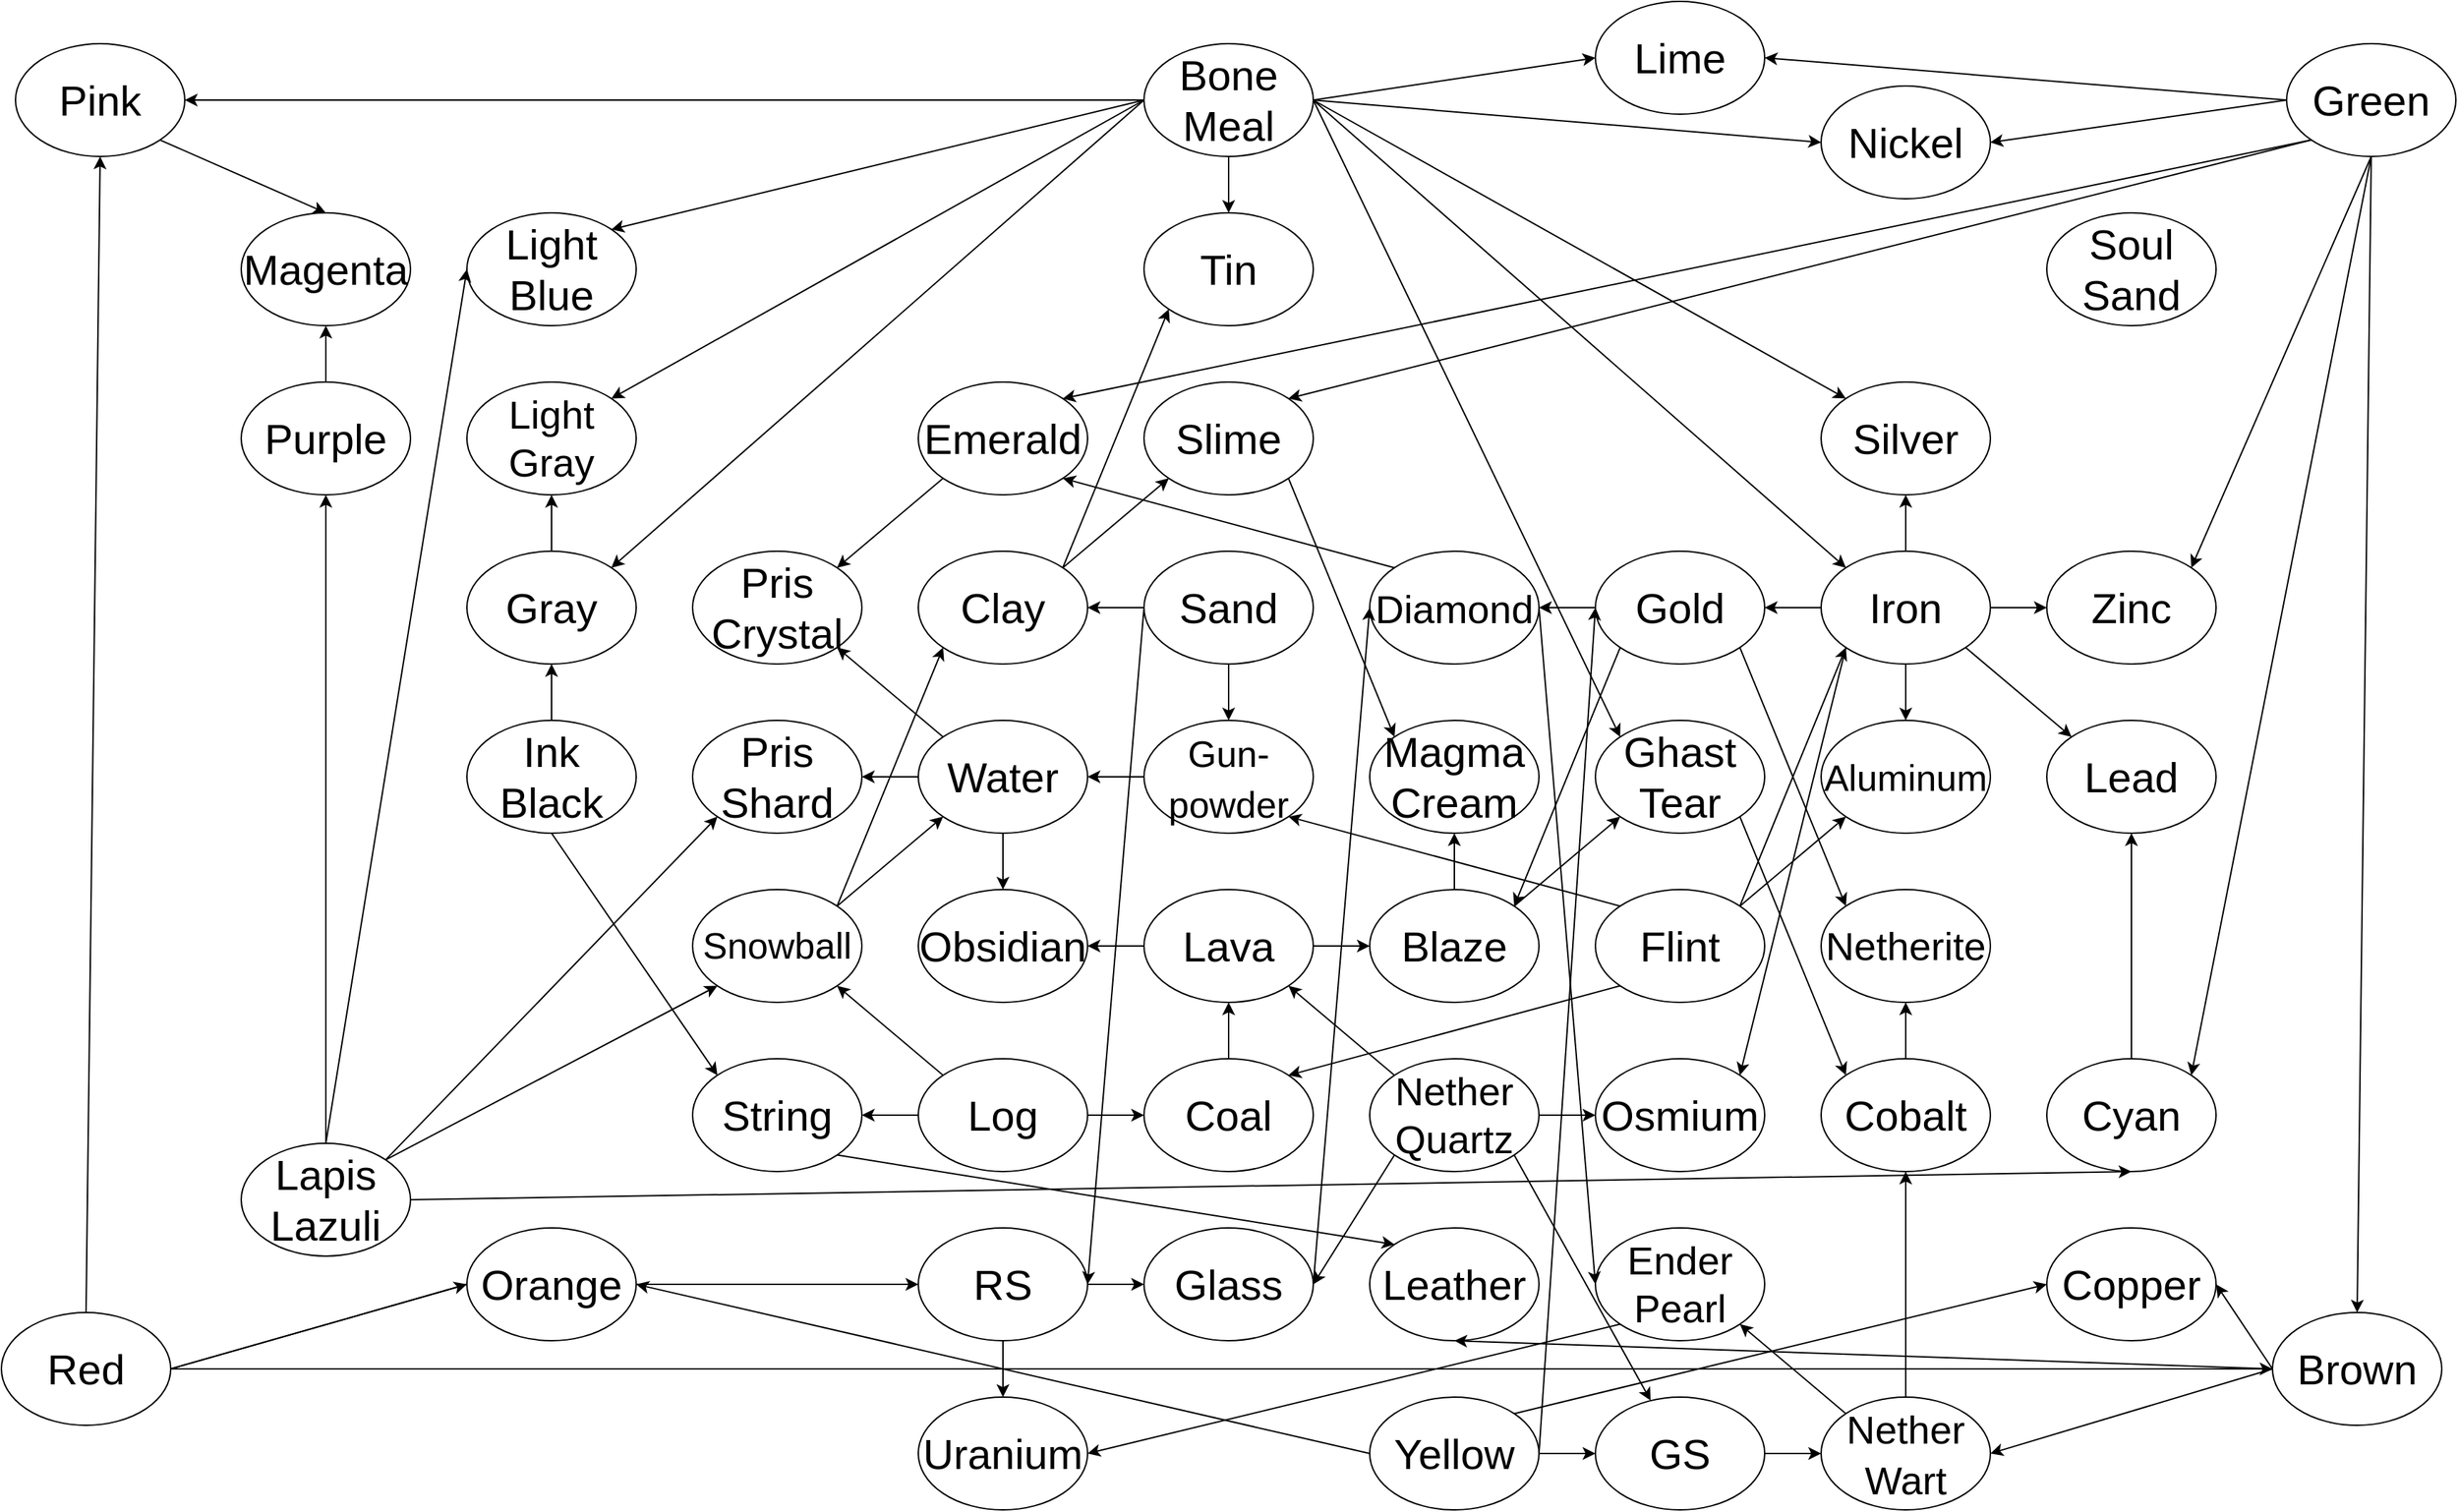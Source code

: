 <mxfile version="20.6.0" type="github">
  <diagram name="Page-1" id="42789a77-a242-8287-6e28-9cd8cfd52e62">
    <mxGraphModel dx="2088" dy="273" grid="1" gridSize="10" guides="1" tooltips="1" connect="1" arrows="1" fold="1" page="1" pageScale="1" pageWidth="1100" pageHeight="850" background="none" math="0" shadow="0">
      <root>
        <mxCell id="0" />
        <mxCell id="1" parent="0" />
        <mxCell id="JhaDRq90PcPKgXlPRV-Z-3" value="Ink Black" style="ellipse;whiteSpace=wrap;html=1;fontSize=30;" vertex="1" parent="1">
          <mxGeometry x="400" y="1440" width="120" height="80" as="geometry" />
        </mxCell>
        <mxCell id="JhaDRq90PcPKgXlPRV-Z-10" value="Flint" style="ellipse;whiteSpace=wrap;html=1;fontSize=30;" vertex="1" parent="1">
          <mxGeometry x="1200" y="1560" width="120" height="80" as="geometry" />
        </mxCell>
        <mxCell id="JhaDRq90PcPKgXlPRV-Z-13" value="String" style="ellipse;whiteSpace=wrap;html=1;fontSize=30;" vertex="1" parent="1">
          <mxGeometry x="560" y="1680" width="120" height="80" as="geometry" />
        </mxCell>
        <mxCell id="JhaDRq90PcPKgXlPRV-Z-17" value="" style="endArrow=classic;html=1;rounded=0;fontSize=30;exitX=0.5;exitY=1;exitDx=0;exitDy=0;entryX=0;entryY=0;entryDx=0;entryDy=0;" edge="1" parent="1" source="JhaDRq90PcPKgXlPRV-Z-3" target="JhaDRq90PcPKgXlPRV-Z-13">
          <mxGeometry width="50" height="50" relative="1" as="geometry">
            <mxPoint x="810" y="100" as="sourcePoint" />
            <mxPoint x="860" y="50" as="targetPoint" />
          </mxGeometry>
        </mxCell>
        <mxCell id="JhaDRq90PcPKgXlPRV-Z-30" value="" style="endArrow=classic;html=1;rounded=0;fontSize=30;exitX=1;exitY=0.5;exitDx=0;exitDy=0;entryX=0;entryY=0;entryDx=0;entryDy=0;" edge="1" parent="1" source="JhaDRq90PcPKgXlPRV-Z-72" target="JhaDRq90PcPKgXlPRV-Z-112">
          <mxGeometry width="50" height="50" relative="1" as="geometry">
            <mxPoint x="500" y="100" as="sourcePoint" />
            <mxPoint x="817.574" y="-28.284" as="targetPoint" />
          </mxGeometry>
        </mxCell>
        <mxCell id="JhaDRq90PcPKgXlPRV-Z-31" value="" style="endArrow=classic;html=1;rounded=0;fontSize=30;exitX=1;exitY=0;exitDx=0;exitDy=0;entryX=0;entryY=1;entryDx=0;entryDy=0;" edge="1" parent="1" source="JhaDRq90PcPKgXlPRV-Z-10" target="JhaDRq90PcPKgXlPRV-Z-112">
          <mxGeometry width="50" height="50" relative="1" as="geometry">
            <mxPoint x="500" y="620" as="sourcePoint" />
            <mxPoint x="902.426" y="491.716" as="targetPoint" />
          </mxGeometry>
        </mxCell>
        <mxCell id="JhaDRq90PcPKgXlPRV-Z-32" value="Lead" style="ellipse;whiteSpace=wrap;html=1;fontSize=30;" vertex="1" parent="1">
          <mxGeometry x="1520" y="1440" width="120" height="80" as="geometry" />
        </mxCell>
        <mxCell id="JhaDRq90PcPKgXlPRV-Z-33" value="" style="endArrow=classic;html=1;rounded=0;fontSize=30;exitX=0.5;exitY=0;exitDx=0;exitDy=0;entryX=0.5;entryY=1;entryDx=0;entryDy=0;" edge="1" parent="1" source="JhaDRq90PcPKgXlPRV-Z-81" target="JhaDRq90PcPKgXlPRV-Z-32">
          <mxGeometry width="50" height="50" relative="1" as="geometry">
            <mxPoint x="500" y="620" as="sourcePoint" />
            <mxPoint x="1218" y="1567" as="targetPoint" />
          </mxGeometry>
        </mxCell>
        <mxCell id="JhaDRq90PcPKgXlPRV-Z-34" value="" style="endArrow=classic;html=1;rounded=0;fontSize=30;entryX=0;entryY=0;entryDx=0;entryDy=0;exitX=1;exitY=1;exitDx=0;exitDy=0;" edge="1" parent="1" source="JhaDRq90PcPKgXlPRV-Z-112" target="JhaDRq90PcPKgXlPRV-Z-32">
          <mxGeometry width="50" height="50" relative="1" as="geometry">
            <mxPoint x="860" y="560" as="sourcePoint" />
            <mxPoint x="550" y="570" as="targetPoint" />
          </mxGeometry>
        </mxCell>
        <mxCell id="JhaDRq90PcPKgXlPRV-Z-67" value="Zinc" style="ellipse;whiteSpace=wrap;html=1;fontSize=30;" vertex="1" parent="1">
          <mxGeometry x="1520" y="1320" width="120" height="80" as="geometry" />
        </mxCell>
        <mxCell id="JhaDRq90PcPKgXlPRV-Z-68" value="" style="endArrow=classic;html=1;rounded=0;fontSize=28;exitX=0.5;exitY=1;exitDx=0;exitDy=0;entryX=1;entryY=0;entryDx=0;entryDy=0;" edge="1" parent="1" source="JhaDRq90PcPKgXlPRV-Z-79" target="JhaDRq90PcPKgXlPRV-Z-67">
          <mxGeometry width="50" height="50" relative="1" as="geometry">
            <mxPoint x="580" y="60" as="sourcePoint" />
            <mxPoint x="630" y="10" as="targetPoint" />
          </mxGeometry>
        </mxCell>
        <mxCell id="JhaDRq90PcPKgXlPRV-Z-72" value="Bone Meal" style="ellipse;whiteSpace=wrap;html=1;fontSize=30;" vertex="1" parent="1">
          <mxGeometry x="880" y="960" width="120" height="80" as="geometry" />
        </mxCell>
        <mxCell id="JhaDRq90PcPKgXlPRV-Z-73" value="Light Blue" style="ellipse;whiteSpace=wrap;html=1;fontSize=30;" vertex="1" parent="1">
          <mxGeometry x="400" y="1080" width="120" height="80" as="geometry" />
        </mxCell>
        <mxCell id="JhaDRq90PcPKgXlPRV-Z-74" value="Lapis Lazuli" style="ellipse;whiteSpace=wrap;html=1;fontSize=30;" vertex="1" parent="1">
          <mxGeometry x="240" y="1740" width="120" height="80" as="geometry" />
        </mxCell>
        <mxCell id="JhaDRq90PcPKgXlPRV-Z-75" value="" style="endArrow=classic;html=1;rounded=0;fontSize=28;entryX=0;entryY=0.5;entryDx=0;entryDy=0;exitX=0.5;exitY=0;exitDx=0;exitDy=0;" edge="1" parent="1" source="JhaDRq90PcPKgXlPRV-Z-74" target="JhaDRq90PcPKgXlPRV-Z-73">
          <mxGeometry width="50" height="50" relative="1" as="geometry">
            <mxPoint x="770" y="920" as="sourcePoint" />
            <mxPoint x="630" y="290" as="targetPoint" />
          </mxGeometry>
        </mxCell>
        <mxCell id="JhaDRq90PcPKgXlPRV-Z-77" value="Lime" style="ellipse;whiteSpace=wrap;html=1;fontSize=30;" vertex="1" parent="1">
          <mxGeometry x="1200" y="930" width="120" height="80" as="geometry" />
        </mxCell>
        <mxCell id="JhaDRq90PcPKgXlPRV-Z-78" value="" style="endArrow=classic;html=1;rounded=0;fontSize=28;exitX=1;exitY=0.5;exitDx=0;exitDy=0;entryX=0;entryY=0.5;entryDx=0;entryDy=0;" edge="1" parent="1" source="JhaDRq90PcPKgXlPRV-Z-72" target="JhaDRq90PcPKgXlPRV-Z-77">
          <mxGeometry width="50" height="50" relative="1" as="geometry">
            <mxPoint x="580" y="510" as="sourcePoint" />
            <mxPoint x="630" y="460" as="targetPoint" />
          </mxGeometry>
        </mxCell>
        <mxCell id="JhaDRq90PcPKgXlPRV-Z-79" value="Green" style="ellipse;whiteSpace=wrap;html=1;fontSize=30;" vertex="1" parent="1">
          <mxGeometry x="1690" y="960" width="120" height="80" as="geometry" />
        </mxCell>
        <mxCell id="JhaDRq90PcPKgXlPRV-Z-80" value="" style="endArrow=classic;html=1;rounded=0;fontSize=28;exitX=0;exitY=0.5;exitDx=0;exitDy=0;entryX=1;entryY=0.5;entryDx=0;entryDy=0;" edge="1" parent="1" source="JhaDRq90PcPKgXlPRV-Z-79" target="JhaDRq90PcPKgXlPRV-Z-77">
          <mxGeometry width="50" height="50" relative="1" as="geometry">
            <mxPoint x="580" y="510" as="sourcePoint" />
            <mxPoint x="630" y="460" as="targetPoint" />
          </mxGeometry>
        </mxCell>
        <mxCell id="JhaDRq90PcPKgXlPRV-Z-81" value="Cyan" style="ellipse;whiteSpace=wrap;html=1;fontSize=30;" vertex="1" parent="1">
          <mxGeometry x="1520" y="1680" width="120" height="80" as="geometry" />
        </mxCell>
        <mxCell id="JhaDRq90PcPKgXlPRV-Z-82" value="Brown" style="ellipse;whiteSpace=wrap;html=1;fontSize=30;" vertex="1" parent="1">
          <mxGeometry x="1680" y="1860" width="120" height="80" as="geometry" />
        </mxCell>
        <mxCell id="JhaDRq90PcPKgXlPRV-Z-83" value="Red" style="ellipse;whiteSpace=wrap;html=1;fontSize=30;" vertex="1" parent="1">
          <mxGeometry x="70" y="1860" width="120" height="80" as="geometry" />
        </mxCell>
        <mxCell id="JhaDRq90PcPKgXlPRV-Z-205" style="edgeStyle=orthogonalEdgeStyle;rounded=0;orthogonalLoop=1;jettySize=auto;html=1;entryX=0;entryY=0.5;entryDx=0;entryDy=0;fontSize=30;" edge="1" parent="1" source="JhaDRq90PcPKgXlPRV-Z-84" target="JhaDRq90PcPKgXlPRV-Z-204">
          <mxGeometry relative="1" as="geometry" />
        </mxCell>
        <mxCell id="JhaDRq90PcPKgXlPRV-Z-84" value="Yellow" style="ellipse;whiteSpace=wrap;html=1;fontSize=30;" vertex="1" parent="1">
          <mxGeometry x="1040" y="1920" width="120" height="80" as="geometry" />
        </mxCell>
        <mxCell id="JhaDRq90PcPKgXlPRV-Z-86" value="" style="endArrow=classic;html=1;rounded=0;fontSize=28;exitX=0.5;exitY=1;exitDx=0;exitDy=0;entryX=0.5;entryY=0;entryDx=0;entryDy=0;" edge="1" parent="1" source="JhaDRq90PcPKgXlPRV-Z-79" target="JhaDRq90PcPKgXlPRV-Z-82">
          <mxGeometry width="50" height="50" relative="1" as="geometry">
            <mxPoint x="580" y="350" as="sourcePoint" />
            <mxPoint x="630" y="300" as="targetPoint" />
          </mxGeometry>
        </mxCell>
        <mxCell id="JhaDRq90PcPKgXlPRV-Z-87" value="" style="endArrow=classic;html=1;rounded=0;fontSize=28;exitX=1;exitY=0.5;exitDx=0;exitDy=0;entryX=0;entryY=0.5;entryDx=0;entryDy=0;" edge="1" parent="1" source="JhaDRq90PcPKgXlPRV-Z-83" target="JhaDRq90PcPKgXlPRV-Z-82">
          <mxGeometry width="50" height="50" relative="1" as="geometry">
            <mxPoint x="580" y="350" as="sourcePoint" />
            <mxPoint x="630" y="300" as="targetPoint" />
          </mxGeometry>
        </mxCell>
        <mxCell id="JhaDRq90PcPKgXlPRV-Z-88" value="" style="endArrow=classic;html=1;rounded=0;fontSize=28;exitX=1;exitY=0.5;exitDx=0;exitDy=0;entryX=0;entryY=0.5;entryDx=0;entryDy=0;" edge="1" parent="1" source="JhaDRq90PcPKgXlPRV-Z-83" target="JhaDRq90PcPKgXlPRV-Z-85">
          <mxGeometry width="50" height="50" relative="1" as="geometry">
            <mxPoint x="580" y="350" as="sourcePoint" />
            <mxPoint x="630" y="300" as="targetPoint" />
          </mxGeometry>
        </mxCell>
        <mxCell id="JhaDRq90PcPKgXlPRV-Z-89" value="" style="endArrow=classic;html=1;rounded=0;fontSize=28;exitX=0;exitY=0.5;exitDx=0;exitDy=0;entryX=1;entryY=0.5;entryDx=0;entryDy=0;" edge="1" parent="1" source="JhaDRq90PcPKgXlPRV-Z-84" target="JhaDRq90PcPKgXlPRV-Z-85">
          <mxGeometry width="50" height="50" relative="1" as="geometry">
            <mxPoint x="580" y="350" as="sourcePoint" />
            <mxPoint x="550" y="1940" as="targetPoint" />
          </mxGeometry>
        </mxCell>
        <mxCell id="JhaDRq90PcPKgXlPRV-Z-93" value="" style="endArrow=classic;html=1;rounded=0;fontSize=28;exitX=0;exitY=0.5;exitDx=0;exitDy=0;entryX=1;entryY=0;entryDx=0;entryDy=0;" edge="1" parent="1" source="JhaDRq90PcPKgXlPRV-Z-72" target="JhaDRq90PcPKgXlPRV-Z-73">
          <mxGeometry width="50" height="50" relative="1" as="geometry">
            <mxPoint x="580" y="860" as="sourcePoint" />
            <mxPoint x="902.426" y="811.716" as="targetPoint" />
          </mxGeometry>
        </mxCell>
        <mxCell id="JhaDRq90PcPKgXlPRV-Z-94" value="" style="endArrow=classic;html=1;rounded=0;fontSize=28;exitX=0.5;exitY=1;exitDx=0;exitDy=0;entryX=1;entryY=0;entryDx=0;entryDy=0;" edge="1" parent="1" source="JhaDRq90PcPKgXlPRV-Z-79" target="JhaDRq90PcPKgXlPRV-Z-81">
          <mxGeometry width="50" height="50" relative="1" as="geometry">
            <mxPoint x="580" y="730" as="sourcePoint" />
            <mxPoint x="630" y="680" as="targetPoint" />
          </mxGeometry>
        </mxCell>
        <mxCell id="JhaDRq90PcPKgXlPRV-Z-95" value="" style="endArrow=classic;html=1;rounded=0;fontSize=28;exitX=1;exitY=0.5;exitDx=0;exitDy=0;entryX=0.5;entryY=1;entryDx=0;entryDy=0;" edge="1" parent="1" source="JhaDRq90PcPKgXlPRV-Z-74" target="JhaDRq90PcPKgXlPRV-Z-81">
          <mxGeometry width="50" height="50" relative="1" as="geometry">
            <mxPoint x="580" y="1380" as="sourcePoint" />
            <mxPoint x="630" y="1330" as="targetPoint" />
          </mxGeometry>
        </mxCell>
        <mxCell id="JhaDRq90PcPKgXlPRV-Z-96" value="Pink" style="ellipse;whiteSpace=wrap;html=1;fontSize=30;" vertex="1" parent="1">
          <mxGeometry x="80" y="960" width="120" height="80" as="geometry" />
        </mxCell>
        <mxCell id="JhaDRq90PcPKgXlPRV-Z-97" value="" style="endArrow=classic;html=1;rounded=0;fontSize=28;entryX=1;entryY=0.5;entryDx=0;entryDy=0;entryPerimeter=0;exitX=0;exitY=0.5;exitDx=0;exitDy=0;" edge="1" parent="1" source="JhaDRq90PcPKgXlPRV-Z-72" target="JhaDRq90PcPKgXlPRV-Z-96">
          <mxGeometry width="50" height="50" relative="1" as="geometry">
            <mxPoint x="880" y="650" as="sourcePoint" />
            <mxPoint x="630" y="850" as="targetPoint" />
          </mxGeometry>
        </mxCell>
        <mxCell id="JhaDRq90PcPKgXlPRV-Z-98" value="" style="endArrow=classic;html=1;rounded=0;fontSize=28;entryX=0.5;entryY=1;entryDx=0;entryDy=0;exitX=0.5;exitY=0;exitDx=0;exitDy=0;" edge="1" parent="1" source="JhaDRq90PcPKgXlPRV-Z-83" target="JhaDRq90PcPKgXlPRV-Z-96">
          <mxGeometry width="50" height="50" relative="1" as="geometry">
            <mxPoint x="210" y="1850" as="sourcePoint" />
            <mxPoint x="140" y="1050" as="targetPoint" />
          </mxGeometry>
        </mxCell>
        <mxCell id="JhaDRq90PcPKgXlPRV-Z-102" value="Light Gray" style="ellipse;whiteSpace=wrap;html=1;fontSize=28;" vertex="1" parent="1">
          <mxGeometry x="400" y="1200" width="120" height="80" as="geometry" />
        </mxCell>
        <mxCell id="JhaDRq90PcPKgXlPRV-Z-103" value="Gray" style="ellipse;whiteSpace=wrap;html=1;fontSize=30;" vertex="1" parent="1">
          <mxGeometry x="400" y="1320" width="120" height="80" as="geometry" />
        </mxCell>
        <mxCell id="JhaDRq90PcPKgXlPRV-Z-104" value="" style="endArrow=classic;html=1;rounded=0;fontSize=28;exitX=0.5;exitY=0;exitDx=0;exitDy=0;entryX=0.5;entryY=1;entryDx=0;entryDy=0;" edge="1" parent="1" source="JhaDRq90PcPKgXlPRV-Z-103" target="JhaDRq90PcPKgXlPRV-Z-102">
          <mxGeometry width="50" height="50" relative="1" as="geometry">
            <mxPoint x="-290" y="660" as="sourcePoint" />
            <mxPoint x="-240" y="610" as="targetPoint" />
          </mxGeometry>
        </mxCell>
        <mxCell id="JhaDRq90PcPKgXlPRV-Z-106" value="" style="endArrow=classic;html=1;rounded=0;fontSize=28;exitX=0;exitY=0.5;exitDx=0;exitDy=0;entryX=1;entryY=0;entryDx=0;entryDy=0;" edge="1" parent="1" source="JhaDRq90PcPKgXlPRV-Z-72" target="JhaDRq90PcPKgXlPRV-Z-103">
          <mxGeometry width="50" height="50" relative="1" as="geometry">
            <mxPoint x="300" y="600" as="sourcePoint" />
            <mxPoint x="-240" y="610" as="targetPoint" />
          </mxGeometry>
        </mxCell>
        <mxCell id="JhaDRq90PcPKgXlPRV-Z-107" value="Magenta" style="ellipse;whiteSpace=wrap;html=1;fontSize=30;" vertex="1" parent="1">
          <mxGeometry x="240" y="1080" width="120" height="80" as="geometry" />
        </mxCell>
        <mxCell id="JhaDRq90PcPKgXlPRV-Z-108" value="Purple" style="ellipse;whiteSpace=wrap;html=1;fontSize=30;" vertex="1" parent="1">
          <mxGeometry x="240" y="1200" width="120" height="80" as="geometry" />
        </mxCell>
        <mxCell id="JhaDRq90PcPKgXlPRV-Z-110" value="" style="endArrow=classic;html=1;rounded=0;fontSize=28;exitX=0.5;exitY=0;exitDx=0;exitDy=0;entryX=0.5;entryY=1;entryDx=0;entryDy=0;" edge="1" parent="1" source="JhaDRq90PcPKgXlPRV-Z-108" target="JhaDRq90PcPKgXlPRV-Z-107">
          <mxGeometry width="50" height="50" relative="1" as="geometry">
            <mxPoint x="580" y="640" as="sourcePoint" />
            <mxPoint x="630" y="590" as="targetPoint" />
          </mxGeometry>
        </mxCell>
        <mxCell id="JhaDRq90PcPKgXlPRV-Z-111" value="" style="endArrow=classic;html=1;rounded=0;fontSize=28;exitX=1;exitY=1;exitDx=0;exitDy=0;entryX=0.5;entryY=0;entryDx=0;entryDy=0;" edge="1" parent="1" source="JhaDRq90PcPKgXlPRV-Z-96" target="JhaDRq90PcPKgXlPRV-Z-107">
          <mxGeometry width="50" height="50" relative="1" as="geometry">
            <mxPoint x="580" y="640" as="sourcePoint" />
            <mxPoint x="630" y="590" as="targetPoint" />
          </mxGeometry>
        </mxCell>
        <mxCell id="JhaDRq90PcPKgXlPRV-Z-186" value="" style="edgeStyle=orthogonalEdgeStyle;rounded=0;orthogonalLoop=1;jettySize=auto;html=1;fontSize=30;" edge="1" parent="1" source="JhaDRq90PcPKgXlPRV-Z-112" target="JhaDRq90PcPKgXlPRV-Z-174">
          <mxGeometry relative="1" as="geometry" />
        </mxCell>
        <mxCell id="JhaDRq90PcPKgXlPRV-Z-189" style="edgeStyle=orthogonalEdgeStyle;rounded=0;orthogonalLoop=1;jettySize=auto;html=1;entryX=0.5;entryY=0;entryDx=0;entryDy=0;fontSize=28;" edge="1" parent="1" source="JhaDRq90PcPKgXlPRV-Z-112" target="JhaDRq90PcPKgXlPRV-Z-116">
          <mxGeometry relative="1" as="geometry" />
        </mxCell>
        <mxCell id="JhaDRq90PcPKgXlPRV-Z-220" value="" style="edgeStyle=orthogonalEdgeStyle;rounded=0;orthogonalLoop=1;jettySize=auto;html=1;fontSize=28;" edge="1" parent="1" source="JhaDRq90PcPKgXlPRV-Z-112" target="JhaDRq90PcPKgXlPRV-Z-67">
          <mxGeometry relative="1" as="geometry" />
        </mxCell>
        <mxCell id="JhaDRq90PcPKgXlPRV-Z-221" value="" style="edgeStyle=orthogonalEdgeStyle;rounded=0;orthogonalLoop=1;jettySize=auto;html=1;fontSize=28;" edge="1" parent="1" source="JhaDRq90PcPKgXlPRV-Z-112" target="JhaDRq90PcPKgXlPRV-Z-113">
          <mxGeometry relative="1" as="geometry" />
        </mxCell>
        <mxCell id="JhaDRq90PcPKgXlPRV-Z-112" value="Iron" style="ellipse;whiteSpace=wrap;html=1;fontSize=30;" vertex="1" parent="1">
          <mxGeometry x="1360" y="1320" width="120" height="80" as="geometry" />
        </mxCell>
        <mxCell id="JhaDRq90PcPKgXlPRV-Z-113" value="Silver" style="ellipse;whiteSpace=wrap;html=1;fontSize=30;" vertex="1" parent="1">
          <mxGeometry x="1360" y="1200" width="120" height="80" as="geometry" />
        </mxCell>
        <mxCell id="JhaDRq90PcPKgXlPRV-Z-114" value="" style="endArrow=classic;html=1;rounded=0;fontSize=28;exitX=1;exitY=0.5;exitDx=0;exitDy=0;entryX=0;entryY=0;entryDx=0;entryDy=0;" edge="1" parent="1" source="JhaDRq90PcPKgXlPRV-Z-72" target="JhaDRq90PcPKgXlPRV-Z-113">
          <mxGeometry width="50" height="50" relative="1" as="geometry">
            <mxPoint x="1120" y="870" as="sourcePoint" />
            <mxPoint x="1170" y="820" as="targetPoint" />
          </mxGeometry>
        </mxCell>
        <mxCell id="JhaDRq90PcPKgXlPRV-Z-116" value="&lt;font style=&quot;font-size: 26px;&quot;&gt;Aluminum&lt;/font&gt;" style="ellipse;whiteSpace=wrap;html=1;fontSize=28;" vertex="1" parent="1">
          <mxGeometry x="1360" y="1440" width="120" height="80" as="geometry" />
        </mxCell>
        <mxCell id="JhaDRq90PcPKgXlPRV-Z-119" value="Nickel" style="ellipse;whiteSpace=wrap;html=1;fontSize=30;" vertex="1" parent="1">
          <mxGeometry x="1360" y="990" width="120" height="80" as="geometry" />
        </mxCell>
        <mxCell id="JhaDRq90PcPKgXlPRV-Z-121" value="" style="endArrow=classic;html=1;rounded=0;fontSize=30;exitX=1;exitY=0.5;exitDx=0;exitDy=0;entryX=0;entryY=0.5;entryDx=0;entryDy=0;" edge="1" parent="1" source="JhaDRq90PcPKgXlPRV-Z-72" target="JhaDRq90PcPKgXlPRV-Z-119">
          <mxGeometry width="50" height="50" relative="1" as="geometry">
            <mxPoint x="760" y="970" as="sourcePoint" />
            <mxPoint x="810" y="920" as="targetPoint" />
          </mxGeometry>
        </mxCell>
        <mxCell id="JhaDRq90PcPKgXlPRV-Z-122" value="" style="endArrow=classic;html=1;rounded=0;fontSize=30;entryX=1;entryY=0.5;entryDx=0;entryDy=0;exitX=0;exitY=0.5;exitDx=0;exitDy=0;" edge="1" parent="1" source="JhaDRq90PcPKgXlPRV-Z-79" target="JhaDRq90PcPKgXlPRV-Z-119">
          <mxGeometry width="50" height="50" relative="1" as="geometry">
            <mxPoint x="1520" y="880" as="sourcePoint" />
            <mxPoint x="810" y="920" as="targetPoint" />
          </mxGeometry>
        </mxCell>
        <mxCell id="JhaDRq90PcPKgXlPRV-Z-125" value="" style="endArrow=classic;html=1;rounded=0;fontSize=30;exitX=1;exitY=0.5;exitDx=0;exitDy=0;entryX=0;entryY=0;entryDx=0;entryDy=0;" edge="1" parent="1" source="JhaDRq90PcPKgXlPRV-Z-72" target="JhaDRq90PcPKgXlPRV-Z-178">
          <mxGeometry width="50" height="50" relative="1" as="geometry">
            <mxPoint x="760" y="540" as="sourcePoint" />
            <mxPoint x="810" y="490" as="targetPoint" />
          </mxGeometry>
        </mxCell>
        <mxCell id="JhaDRq90PcPKgXlPRV-Z-131" value="Sand" style="ellipse;whiteSpace=wrap;html=1;fontSize=30;" vertex="1" parent="1">
          <mxGeometry x="880" y="1320" width="120" height="80" as="geometry" />
        </mxCell>
        <mxCell id="JhaDRq90PcPKgXlPRV-Z-132" value="&lt;font style=&quot;font-size: 26px;&quot;&gt;Gun-powder&lt;/font&gt;" style="ellipse;whiteSpace=wrap;html=1;fontSize=30;" vertex="1" parent="1">
          <mxGeometry x="880" y="1440" width="120" height="80" as="geometry" />
        </mxCell>
        <mxCell id="JhaDRq90PcPKgXlPRV-Z-133" value="" style="endArrow=classic;html=1;rounded=0;fontSize=26;exitX=0.5;exitY=1;exitDx=0;exitDy=0;entryX=0.5;entryY=0;entryDx=0;entryDy=0;" edge="1" parent="1" source="JhaDRq90PcPKgXlPRV-Z-131" target="JhaDRq90PcPKgXlPRV-Z-132">
          <mxGeometry width="50" height="50" relative="1" as="geometry">
            <mxPoint x="760" y="1310" as="sourcePoint" />
            <mxPoint x="810" y="1260" as="targetPoint" />
          </mxGeometry>
        </mxCell>
        <mxCell id="JhaDRq90PcPKgXlPRV-Z-134" value="" style="endArrow=classic;html=1;rounded=0;fontSize=26;exitX=0;exitY=0;exitDx=0;exitDy=0;entryX=1;entryY=1;entryDx=0;entryDy=0;" edge="1" parent="1" source="JhaDRq90PcPKgXlPRV-Z-10" target="JhaDRq90PcPKgXlPRV-Z-132">
          <mxGeometry width="50" height="50" relative="1" as="geometry">
            <mxPoint x="760" y="1310" as="sourcePoint" />
            <mxPoint x="810" y="1260" as="targetPoint" />
          </mxGeometry>
        </mxCell>
        <mxCell id="JhaDRq90PcPKgXlPRV-Z-135" value="Log" style="ellipse;whiteSpace=wrap;html=1;fontSize=30;" vertex="1" parent="1">
          <mxGeometry x="720" y="1680" width="120" height="80" as="geometry" />
        </mxCell>
        <mxCell id="JhaDRq90PcPKgXlPRV-Z-136" value="Snowball" style="ellipse;whiteSpace=wrap;html=1;fontSize=26;" vertex="1" parent="1">
          <mxGeometry x="560" y="1560" width="120" height="80" as="geometry" />
        </mxCell>
        <mxCell id="JhaDRq90PcPKgXlPRV-Z-137" value="" style="endArrow=classic;html=1;rounded=0;fontSize=26;exitX=0;exitY=0;exitDx=0;exitDy=0;entryX=1;entryY=1;entryDx=0;entryDy=0;" edge="1" parent="1" source="JhaDRq90PcPKgXlPRV-Z-135" target="JhaDRq90PcPKgXlPRV-Z-136">
          <mxGeometry width="50" height="50" relative="1" as="geometry">
            <mxPoint x="760" y="1290" as="sourcePoint" />
            <mxPoint x="810" y="1240" as="targetPoint" />
          </mxGeometry>
        </mxCell>
        <mxCell id="JhaDRq90PcPKgXlPRV-Z-138" value="" style="endArrow=classic;html=1;rounded=0;fontSize=26;exitX=1;exitY=0;exitDx=0;exitDy=0;entryX=0;entryY=1;entryDx=0;entryDy=0;" edge="1" parent="1" source="JhaDRq90PcPKgXlPRV-Z-74" target="JhaDRq90PcPKgXlPRV-Z-136">
          <mxGeometry width="50" height="50" relative="1" as="geometry">
            <mxPoint x="760" y="1290" as="sourcePoint" />
            <mxPoint x="810" y="1240" as="targetPoint" />
          </mxGeometry>
        </mxCell>
        <mxCell id="JhaDRq90PcPKgXlPRV-Z-139" value="Coal" style="ellipse;whiteSpace=wrap;html=1;fontSize=30;" vertex="1" parent="1">
          <mxGeometry x="880" y="1680" width="120" height="80" as="geometry" />
        </mxCell>
        <mxCell id="JhaDRq90PcPKgXlPRV-Z-140" value="" style="endArrow=classic;html=1;rounded=0;fontSize=26;exitX=1;exitY=0.5;exitDx=0;exitDy=0;entryX=0;entryY=0.5;entryDx=0;entryDy=0;" edge="1" parent="1" source="JhaDRq90PcPKgXlPRV-Z-135" target="JhaDRq90PcPKgXlPRV-Z-139">
          <mxGeometry width="50" height="50" relative="1" as="geometry">
            <mxPoint x="760" y="1290" as="sourcePoint" />
            <mxPoint x="810" y="1240" as="targetPoint" />
          </mxGeometry>
        </mxCell>
        <mxCell id="JhaDRq90PcPKgXlPRV-Z-141" value="" style="endArrow=classic;html=1;rounded=0;fontSize=26;exitX=0;exitY=1;exitDx=0;exitDy=0;entryX=1;entryY=0;entryDx=0;entryDy=0;" edge="1" parent="1" source="JhaDRq90PcPKgXlPRV-Z-10" target="JhaDRq90PcPKgXlPRV-Z-139">
          <mxGeometry width="50" height="50" relative="1" as="geometry">
            <mxPoint x="760" y="1290" as="sourcePoint" />
            <mxPoint x="810" y="1240" as="targetPoint" />
          </mxGeometry>
        </mxCell>
        <mxCell id="JhaDRq90PcPKgXlPRV-Z-142" value="Clay" style="ellipse;whiteSpace=wrap;html=1;fontSize=30;" vertex="1" parent="1">
          <mxGeometry x="720" y="1320" width="120" height="80" as="geometry" />
        </mxCell>
        <mxCell id="JhaDRq90PcPKgXlPRV-Z-143" value="" style="endArrow=classic;html=1;rounded=0;fontSize=26;exitX=1;exitY=0;exitDx=0;exitDy=0;entryX=0;entryY=1;entryDx=0;entryDy=0;" edge="1" parent="1" source="JhaDRq90PcPKgXlPRV-Z-136" target="JhaDRq90PcPKgXlPRV-Z-142">
          <mxGeometry width="50" height="50" relative="1" as="geometry">
            <mxPoint x="760" y="1290" as="sourcePoint" />
            <mxPoint x="810" y="1240" as="targetPoint" />
          </mxGeometry>
        </mxCell>
        <mxCell id="JhaDRq90PcPKgXlPRV-Z-144" value="" style="endArrow=classic;html=1;rounded=0;fontSize=26;exitX=0;exitY=0.5;exitDx=0;exitDy=0;entryX=1;entryY=0.5;entryDx=0;entryDy=0;" edge="1" parent="1" source="JhaDRq90PcPKgXlPRV-Z-131" target="JhaDRq90PcPKgXlPRV-Z-142">
          <mxGeometry width="50" height="50" relative="1" as="geometry">
            <mxPoint x="760" y="1290" as="sourcePoint" />
            <mxPoint x="810" y="1240" as="targetPoint" />
          </mxGeometry>
        </mxCell>
        <mxCell id="JhaDRq90PcPKgXlPRV-Z-145" value="Water" style="ellipse;whiteSpace=wrap;html=1;fontSize=30;" vertex="1" parent="1">
          <mxGeometry x="720" y="1440" width="120" height="80" as="geometry" />
        </mxCell>
        <mxCell id="JhaDRq90PcPKgXlPRV-Z-146" value="" style="endArrow=classic;html=1;rounded=0;fontSize=26;exitX=1;exitY=0;exitDx=0;exitDy=0;entryX=0;entryY=1;entryDx=0;entryDy=0;" edge="1" parent="1" source="JhaDRq90PcPKgXlPRV-Z-136" target="JhaDRq90PcPKgXlPRV-Z-145">
          <mxGeometry width="50" height="50" relative="1" as="geometry">
            <mxPoint x="760" y="1290" as="sourcePoint" />
            <mxPoint x="810" y="1240" as="targetPoint" />
          </mxGeometry>
        </mxCell>
        <mxCell id="JhaDRq90PcPKgXlPRV-Z-147" value="" style="endArrow=classic;html=1;rounded=0;fontSize=26;entryX=1;entryY=0.5;entryDx=0;entryDy=0;exitX=0;exitY=0.5;exitDx=0;exitDy=0;" edge="1" parent="1" source="JhaDRq90PcPKgXlPRV-Z-132" target="JhaDRq90PcPKgXlPRV-Z-145">
          <mxGeometry width="50" height="50" relative="1" as="geometry">
            <mxPoint x="860" y="1660" as="sourcePoint" />
            <mxPoint x="740" y="1660" as="targetPoint" />
          </mxGeometry>
        </mxCell>
        <mxCell id="JhaDRq90PcPKgXlPRV-Z-148" value="&lt;font style=&quot;font-size: 30px;&quot;&gt;Pris Shard&lt;/font&gt;" style="ellipse;whiteSpace=wrap;html=1;fontSize=26;" vertex="1" parent="1">
          <mxGeometry x="560" y="1440" width="120" height="80" as="geometry" />
        </mxCell>
        <mxCell id="JhaDRq90PcPKgXlPRV-Z-149" value="" style="endArrow=classic;html=1;rounded=0;fontSize=30;exitX=0;exitY=0.5;exitDx=0;exitDy=0;entryX=1;entryY=0.5;entryDx=0;entryDy=0;" edge="1" parent="1" source="JhaDRq90PcPKgXlPRV-Z-145" target="JhaDRq90PcPKgXlPRV-Z-148">
          <mxGeometry width="50" height="50" relative="1" as="geometry">
            <mxPoint x="760" y="1270" as="sourcePoint" />
            <mxPoint x="810" y="1220" as="targetPoint" />
          </mxGeometry>
        </mxCell>
        <mxCell id="JhaDRq90PcPKgXlPRV-Z-150" value="" style="endArrow=classic;html=1;rounded=0;fontSize=30;exitX=1;exitY=0;exitDx=0;exitDy=0;entryX=0;entryY=1;entryDx=0;entryDy=0;" edge="1" parent="1" source="JhaDRq90PcPKgXlPRV-Z-74" target="JhaDRq90PcPKgXlPRV-Z-148">
          <mxGeometry width="50" height="50" relative="1" as="geometry">
            <mxPoint x="760" y="1270" as="sourcePoint" />
            <mxPoint x="810" y="1220" as="targetPoint" />
          </mxGeometry>
        </mxCell>
        <mxCell id="JhaDRq90PcPKgXlPRV-Z-151" value="" style="endArrow=classic;html=1;rounded=0;fontSize=30;exitX=0;exitY=0.5;exitDx=0;exitDy=0;entryX=1;entryY=0.5;entryDx=0;entryDy=0;" edge="1" parent="1" source="JhaDRq90PcPKgXlPRV-Z-135" target="JhaDRq90PcPKgXlPRV-Z-13">
          <mxGeometry width="50" height="50" relative="1" as="geometry">
            <mxPoint x="900" y="1110" as="sourcePoint" />
            <mxPoint x="950" y="1060" as="targetPoint" />
          </mxGeometry>
        </mxCell>
        <mxCell id="JhaDRq90PcPKgXlPRV-Z-152" value="" style="endArrow=classic;html=1;rounded=0;fontSize=30;exitX=0;exitY=0.5;exitDx=0;exitDy=0;entryX=1;entryY=0;entryDx=0;entryDy=0;" edge="1" parent="1" source="JhaDRq90PcPKgXlPRV-Z-72" target="JhaDRq90PcPKgXlPRV-Z-102">
          <mxGeometry width="50" height="50" relative="1" as="geometry">
            <mxPoint x="900" y="980" as="sourcePoint" />
            <mxPoint x="950" y="930" as="targetPoint" />
          </mxGeometry>
        </mxCell>
        <mxCell id="JhaDRq90PcPKgXlPRV-Z-153" value="" style="endArrow=classic;html=1;rounded=0;fontSize=30;exitX=0.5;exitY=0;exitDx=0;exitDy=0;entryX=0.5;entryY=1;entryDx=0;entryDy=0;" edge="1" parent="1" source="JhaDRq90PcPKgXlPRV-Z-3" target="JhaDRq90PcPKgXlPRV-Z-103">
          <mxGeometry width="50" height="50" relative="1" as="geometry">
            <mxPoint x="900" y="980" as="sourcePoint" />
            <mxPoint x="950" y="930" as="targetPoint" />
          </mxGeometry>
        </mxCell>
        <mxCell id="JhaDRq90PcPKgXlPRV-Z-154" value="Pris Crystal" style="ellipse;whiteSpace=wrap;html=1;fontSize=30;" vertex="1" parent="1">
          <mxGeometry x="560" y="1320" width="120" height="80" as="geometry" />
        </mxCell>
        <mxCell id="JhaDRq90PcPKgXlPRV-Z-155" value="Emerald" style="ellipse;whiteSpace=wrap;html=1;fontSize=30;" vertex="1" parent="1">
          <mxGeometry x="720" y="1200" width="120" height="80" as="geometry" />
        </mxCell>
        <mxCell id="JhaDRq90PcPKgXlPRV-Z-156" value="" style="endArrow=classic;html=1;rounded=0;fontSize=30;exitX=0;exitY=1;exitDx=0;exitDy=0;entryX=1;entryY=0;entryDx=0;entryDy=0;" edge="1" parent="1" source="JhaDRq90PcPKgXlPRV-Z-155" target="JhaDRq90PcPKgXlPRV-Z-154">
          <mxGeometry width="50" height="50" relative="1" as="geometry">
            <mxPoint x="970" y="1500" as="sourcePoint" />
            <mxPoint x="1020" y="1450" as="targetPoint" />
          </mxGeometry>
        </mxCell>
        <mxCell id="JhaDRq90PcPKgXlPRV-Z-157" value="" style="endArrow=classic;html=1;rounded=0;fontSize=30;exitX=0;exitY=1;exitDx=0;exitDy=0;entryX=1;entryY=0;entryDx=0;entryDy=0;" edge="1" parent="1" source="JhaDRq90PcPKgXlPRV-Z-79" target="JhaDRq90PcPKgXlPRV-Z-155">
          <mxGeometry width="50" height="50" relative="1" as="geometry">
            <mxPoint x="970" y="1230" as="sourcePoint" />
            <mxPoint x="1020" y="1180" as="targetPoint" />
          </mxGeometry>
        </mxCell>
        <mxCell id="JhaDRq90PcPKgXlPRV-Z-158" value="" style="endArrow=classic;html=1;rounded=0;fontSize=30;entryX=1;entryY=1;entryDx=0;entryDy=0;exitX=0;exitY=0;exitDx=0;exitDy=0;" edge="1" parent="1" source="JhaDRq90PcPKgXlPRV-Z-145" target="JhaDRq90PcPKgXlPRV-Z-154">
          <mxGeometry width="50" height="50" relative="1" as="geometry">
            <mxPoint x="850" y="1470" as="sourcePoint" />
            <mxPoint x="1020" y="1310" as="targetPoint" />
          </mxGeometry>
        </mxCell>
        <mxCell id="JhaDRq90PcPKgXlPRV-Z-160" value="Obsidian" style="ellipse;whiteSpace=wrap;html=1;fontSize=30;" vertex="1" parent="1">
          <mxGeometry x="720" y="1560" width="120" height="80" as="geometry" />
        </mxCell>
        <mxCell id="JhaDRq90PcPKgXlPRV-Z-162" value="" style="endArrow=classic;html=1;rounded=0;fontSize=30;exitX=0.5;exitY=1;exitDx=0;exitDy=0;entryX=0.5;entryY=0;entryDx=0;entryDy=0;" edge="1" parent="1" source="JhaDRq90PcPKgXlPRV-Z-145" target="JhaDRq90PcPKgXlPRV-Z-160">
          <mxGeometry width="50" height="50" relative="1" as="geometry">
            <mxPoint x="970" y="1500" as="sourcePoint" />
            <mxPoint x="1020" y="1450" as="targetPoint" />
          </mxGeometry>
        </mxCell>
        <mxCell id="JhaDRq90PcPKgXlPRV-Z-163" value="Lava" style="ellipse;whiteSpace=wrap;html=1;fontSize=30;" vertex="1" parent="1">
          <mxGeometry x="880" y="1560" width="120" height="80" as="geometry" />
        </mxCell>
        <mxCell id="JhaDRq90PcPKgXlPRV-Z-164" value="" style="endArrow=classic;html=1;rounded=0;fontSize=30;exitX=0;exitY=0.5;exitDx=0;exitDy=0;" edge="1" parent="1" source="JhaDRq90PcPKgXlPRV-Z-163" target="JhaDRq90PcPKgXlPRV-Z-160">
          <mxGeometry width="50" height="50" relative="1" as="geometry">
            <mxPoint x="970" y="1500" as="sourcePoint" />
            <mxPoint x="1020" y="1450" as="targetPoint" />
          </mxGeometry>
        </mxCell>
        <mxCell id="JhaDRq90PcPKgXlPRV-Z-192" value="" style="edgeStyle=orthogonalEdgeStyle;rounded=0;orthogonalLoop=1;jettySize=auto;html=1;fontSize=28;" edge="1" parent="1" source="JhaDRq90PcPKgXlPRV-Z-166" target="JhaDRq90PcPKgXlPRV-Z-191">
          <mxGeometry relative="1" as="geometry" />
        </mxCell>
        <mxCell id="JhaDRq90PcPKgXlPRV-Z-166" value="Nether Quartz" style="ellipse;whiteSpace=wrap;html=1;fontSize=28;" vertex="1" parent="1">
          <mxGeometry x="1040" y="1680" width="120" height="80" as="geometry" />
        </mxCell>
        <mxCell id="JhaDRq90PcPKgXlPRV-Z-167" value="" style="endArrow=classic;html=1;rounded=0;fontSize=30;exitX=0.5;exitY=0;exitDx=0;exitDy=0;entryX=0.5;entryY=1;entryDx=0;entryDy=0;" edge="1" parent="1" source="JhaDRq90PcPKgXlPRV-Z-139" target="JhaDRq90PcPKgXlPRV-Z-163">
          <mxGeometry width="50" height="50" relative="1" as="geometry">
            <mxPoint x="970" y="1480" as="sourcePoint" />
            <mxPoint x="1020" y="1430" as="targetPoint" />
          </mxGeometry>
        </mxCell>
        <mxCell id="JhaDRq90PcPKgXlPRV-Z-168" value="" style="endArrow=classic;html=1;rounded=0;fontSize=30;exitX=0;exitY=0;exitDx=0;exitDy=0;entryX=1;entryY=1;entryDx=0;entryDy=0;" edge="1" parent="1" source="JhaDRq90PcPKgXlPRV-Z-166" target="JhaDRq90PcPKgXlPRV-Z-163">
          <mxGeometry width="50" height="50" relative="1" as="geometry">
            <mxPoint x="970" y="1480" as="sourcePoint" />
            <mxPoint x="1020" y="1430" as="targetPoint" />
          </mxGeometry>
        </mxCell>
        <mxCell id="JhaDRq90PcPKgXlPRV-Z-169" value="&lt;font style=&quot;font-size: 30px;&quot;&gt;Slime&lt;/font&gt;" style="ellipse;whiteSpace=wrap;html=1;fontSize=28;" vertex="1" parent="1">
          <mxGeometry x="880" y="1200" width="120" height="80" as="geometry" />
        </mxCell>
        <mxCell id="JhaDRq90PcPKgXlPRV-Z-170" value="" style="endArrow=classic;html=1;rounded=0;fontSize=30;exitX=1;exitY=0;exitDx=0;exitDy=0;entryX=0;entryY=1;entryDx=0;entryDy=0;" edge="1" parent="1" source="JhaDRq90PcPKgXlPRV-Z-142" target="JhaDRq90PcPKgXlPRV-Z-169">
          <mxGeometry width="50" height="50" relative="1" as="geometry">
            <mxPoint x="970" y="1210" as="sourcePoint" />
            <mxPoint x="1020" y="1160" as="targetPoint" />
          </mxGeometry>
        </mxCell>
        <mxCell id="JhaDRq90PcPKgXlPRV-Z-171" value="" style="endArrow=classic;html=1;rounded=0;fontSize=30;exitX=0;exitY=1;exitDx=0;exitDy=0;entryX=1;entryY=0;entryDx=0;entryDy=0;" edge="1" parent="1" source="JhaDRq90PcPKgXlPRV-Z-79" target="JhaDRq90PcPKgXlPRV-Z-169">
          <mxGeometry width="50" height="50" relative="1" as="geometry">
            <mxPoint x="970" y="1210" as="sourcePoint" />
            <mxPoint x="1020" y="1160" as="targetPoint" />
          </mxGeometry>
        </mxCell>
        <mxCell id="JhaDRq90PcPKgXlPRV-Z-172" value="Blaze" style="ellipse;whiteSpace=wrap;html=1;fontSize=30;" vertex="1" parent="1">
          <mxGeometry x="1040" y="1560" width="120" height="80" as="geometry" />
        </mxCell>
        <mxCell id="JhaDRq90PcPKgXlPRV-Z-173" value="" style="endArrow=classic;html=1;rounded=0;fontSize=30;exitX=1;exitY=0.5;exitDx=0;exitDy=0;" edge="1" parent="1" source="JhaDRq90PcPKgXlPRV-Z-163" target="JhaDRq90PcPKgXlPRV-Z-172">
          <mxGeometry width="50" height="50" relative="1" as="geometry">
            <mxPoint x="970" y="1340" as="sourcePoint" />
            <mxPoint x="1020" y="1290" as="targetPoint" />
          </mxGeometry>
        </mxCell>
        <mxCell id="JhaDRq90PcPKgXlPRV-Z-188" value="" style="edgeStyle=orthogonalEdgeStyle;rounded=0;orthogonalLoop=1;jettySize=auto;html=1;fontSize=28;" edge="1" parent="1" source="JhaDRq90PcPKgXlPRV-Z-174" target="JhaDRq90PcPKgXlPRV-Z-187">
          <mxGeometry relative="1" as="geometry" />
        </mxCell>
        <mxCell id="JhaDRq90PcPKgXlPRV-Z-174" value="Gold" style="ellipse;whiteSpace=wrap;html=1;fontSize=30;" vertex="1" parent="1">
          <mxGeometry x="1200" y="1320" width="120" height="80" as="geometry" />
        </mxCell>
        <mxCell id="JhaDRq90PcPKgXlPRV-Z-176" value="" style="endArrow=classic;html=1;rounded=0;fontSize=30;exitX=0;exitY=1;exitDx=0;exitDy=0;entryX=1;entryY=0;entryDx=0;entryDy=0;" edge="1" parent="1" source="JhaDRq90PcPKgXlPRV-Z-174" target="JhaDRq90PcPKgXlPRV-Z-172">
          <mxGeometry width="50" height="50" relative="1" as="geometry">
            <mxPoint x="970" y="1340" as="sourcePoint" />
            <mxPoint x="1020" y="1290" as="targetPoint" />
          </mxGeometry>
        </mxCell>
        <mxCell id="JhaDRq90PcPKgXlPRV-Z-177" value="Magma Cream" style="ellipse;whiteSpace=wrap;html=1;fontSize=30;" vertex="1" parent="1">
          <mxGeometry x="1040" y="1440" width="120" height="80" as="geometry" />
        </mxCell>
        <mxCell id="JhaDRq90PcPKgXlPRV-Z-178" value="Ghast Tear" style="ellipse;whiteSpace=wrap;html=1;fontSize=30;" vertex="1" parent="1">
          <mxGeometry x="1200" y="1440" width="120" height="80" as="geometry" />
        </mxCell>
        <mxCell id="JhaDRq90PcPKgXlPRV-Z-180" value="" style="endArrow=classic;html=1;rounded=0;fontSize=30;exitX=1;exitY=0;exitDx=0;exitDy=0;entryX=0;entryY=1;entryDx=0;entryDy=0;" edge="1" parent="1" source="JhaDRq90PcPKgXlPRV-Z-172" target="JhaDRq90PcPKgXlPRV-Z-178">
          <mxGeometry width="50" height="50" relative="1" as="geometry">
            <mxPoint x="970" y="1170" as="sourcePoint" />
            <mxPoint x="1020" y="1120" as="targetPoint" />
          </mxGeometry>
        </mxCell>
        <mxCell id="JhaDRq90PcPKgXlPRV-Z-181" value="" style="endArrow=classic;html=1;rounded=0;fontSize=30;entryX=0.5;entryY=1;entryDx=0;entryDy=0;exitX=0.5;exitY=0;exitDx=0;exitDy=0;" edge="1" parent="1" source="JhaDRq90PcPKgXlPRV-Z-172" target="JhaDRq90PcPKgXlPRV-Z-177">
          <mxGeometry width="50" height="50" relative="1" as="geometry">
            <mxPoint x="1000" y="1540" as="sourcePoint" />
            <mxPoint x="1020" y="1120" as="targetPoint" />
          </mxGeometry>
        </mxCell>
        <mxCell id="JhaDRq90PcPKgXlPRV-Z-182" value="" style="endArrow=classic;html=1;rounded=0;fontSize=30;exitX=1;exitY=1;exitDx=0;exitDy=0;entryX=0;entryY=0;entryDx=0;entryDy=0;" edge="1" parent="1" source="JhaDRq90PcPKgXlPRV-Z-169" target="JhaDRq90PcPKgXlPRV-Z-177">
          <mxGeometry width="50" height="50" relative="1" as="geometry">
            <mxPoint x="970" y="1170" as="sourcePoint" />
            <mxPoint x="1020" y="1120" as="targetPoint" />
          </mxGeometry>
        </mxCell>
        <mxCell id="JhaDRq90PcPKgXlPRV-Z-187" value="&lt;font style=&quot;font-size: 28px;&quot;&gt;Diamond&lt;/font&gt;" style="ellipse;whiteSpace=wrap;html=1;fontSize=30;" vertex="1" parent="1">
          <mxGeometry x="1040" y="1320" width="120" height="80" as="geometry" />
        </mxCell>
        <mxCell id="JhaDRq90PcPKgXlPRV-Z-191" value="Osmium" style="ellipse;whiteSpace=wrap;html=1;fontSize=30;" vertex="1" parent="1">
          <mxGeometry x="1200" y="1680" width="120" height="80" as="geometry" />
        </mxCell>
        <mxCell id="JhaDRq90PcPKgXlPRV-Z-193" value="" style="endArrow=classic;html=1;rounded=0;fontSize=28;exitX=0;exitY=1;exitDx=0;exitDy=0;entryX=1;entryY=0;entryDx=0;entryDy=0;" edge="1" parent="1" source="JhaDRq90PcPKgXlPRV-Z-112" target="JhaDRq90PcPKgXlPRV-Z-191">
          <mxGeometry width="50" height="50" relative="1" as="geometry">
            <mxPoint x="970" y="1570" as="sourcePoint" />
            <mxPoint x="1020" y="1520" as="targetPoint" />
          </mxGeometry>
        </mxCell>
        <mxCell id="JhaDRq90PcPKgXlPRV-Z-195" value="" style="endArrow=classic;html=1;rounded=0;fontSize=30;exitX=0;exitY=0;exitDx=0;exitDy=0;entryX=1;entryY=1;entryDx=0;entryDy=0;" edge="1" parent="1" source="JhaDRq90PcPKgXlPRV-Z-187" target="JhaDRq90PcPKgXlPRV-Z-155">
          <mxGeometry width="50" height="50" relative="1" as="geometry">
            <mxPoint x="970" y="1310" as="sourcePoint" />
            <mxPoint x="1020" y="1260" as="targetPoint" />
          </mxGeometry>
        </mxCell>
        <mxCell id="JhaDRq90PcPKgXlPRV-Z-197" value="" style="endArrow=classic;html=1;rounded=0;fontSize=30;exitX=0.5;exitY=0;exitDx=0;exitDy=0;entryX=0.5;entryY=1;entryDx=0;entryDy=0;" edge="1" parent="1" source="JhaDRq90PcPKgXlPRV-Z-74" target="JhaDRq90PcPKgXlPRV-Z-108">
          <mxGeometry width="50" height="50" relative="1" as="geometry">
            <mxPoint x="580" y="1450" as="sourcePoint" />
            <mxPoint x="630" y="1400" as="targetPoint" />
          </mxGeometry>
        </mxCell>
        <mxCell id="JhaDRq90PcPKgXlPRV-Z-238" value="" style="edgeStyle=orthogonalEdgeStyle;rounded=0;orthogonalLoop=1;jettySize=auto;html=1;fontSize=30;" edge="1" parent="1" source="JhaDRq90PcPKgXlPRV-Z-198" target="JhaDRq90PcPKgXlPRV-Z-237">
          <mxGeometry relative="1" as="geometry" />
        </mxCell>
        <mxCell id="JhaDRq90PcPKgXlPRV-Z-198" value="RS" style="ellipse;whiteSpace=wrap;html=1;fontSize=30;" vertex="1" parent="1">
          <mxGeometry x="720" y="1800" width="120" height="80" as="geometry" />
        </mxCell>
        <mxCell id="JhaDRq90PcPKgXlPRV-Z-199" value="" style="endArrow=classic;html=1;rounded=0;fontSize=30;exitX=0;exitY=0.5;exitDx=0;exitDy=0;entryX=1;entryY=0.5;entryDx=0;entryDy=0;" edge="1" parent="1" source="JhaDRq90PcPKgXlPRV-Z-131" target="JhaDRq90PcPKgXlPRV-Z-198">
          <mxGeometry width="50" height="50" relative="1" as="geometry">
            <mxPoint x="690" y="1790" as="sourcePoint" />
            <mxPoint x="740" y="1740" as="targetPoint" />
          </mxGeometry>
        </mxCell>
        <mxCell id="JhaDRq90PcPKgXlPRV-Z-200" value="" style="endArrow=classic;html=1;rounded=0;fontSize=30;exitX=1;exitY=0.5;exitDx=0;exitDy=0;entryX=0;entryY=0.5;entryDx=0;entryDy=0;startArrow=none;" edge="1" parent="1" source="JhaDRq90PcPKgXlPRV-Z-85" target="JhaDRq90PcPKgXlPRV-Z-198">
          <mxGeometry width="50" height="50" relative="1" as="geometry">
            <mxPoint x="690" y="1790" as="sourcePoint" />
            <mxPoint x="740" y="1740" as="targetPoint" />
          </mxGeometry>
        </mxCell>
        <mxCell id="JhaDRq90PcPKgXlPRV-Z-201" value="Leather" style="ellipse;whiteSpace=wrap;html=1;fontSize=30;" vertex="1" parent="1">
          <mxGeometry x="1040" y="1800" width="120" height="80" as="geometry" />
        </mxCell>
        <mxCell id="JhaDRq90PcPKgXlPRV-Z-202" value="" style="endArrow=classic;html=1;rounded=0;fontSize=30;exitX=1;exitY=1;exitDx=0;exitDy=0;entryX=0;entryY=0;entryDx=0;entryDy=0;" edge="1" parent="1" source="JhaDRq90PcPKgXlPRV-Z-13" target="JhaDRq90PcPKgXlPRV-Z-201">
          <mxGeometry width="50" height="50" relative="1" as="geometry">
            <mxPoint x="1000" y="1660" as="sourcePoint" />
            <mxPoint x="1050" y="1610" as="targetPoint" />
          </mxGeometry>
        </mxCell>
        <mxCell id="JhaDRq90PcPKgXlPRV-Z-203" value="" style="endArrow=classic;html=1;rounded=0;fontSize=30;exitX=0;exitY=0.5;exitDx=0;exitDy=0;entryX=0.5;entryY=1;entryDx=0;entryDy=0;" edge="1" parent="1" source="JhaDRq90PcPKgXlPRV-Z-82" target="JhaDRq90PcPKgXlPRV-Z-201">
          <mxGeometry width="50" height="50" relative="1" as="geometry">
            <mxPoint x="1000" y="1660" as="sourcePoint" />
            <mxPoint x="1050" y="1610" as="targetPoint" />
          </mxGeometry>
        </mxCell>
        <mxCell id="JhaDRq90PcPKgXlPRV-Z-208" value="" style="edgeStyle=orthogonalEdgeStyle;rounded=0;orthogonalLoop=1;jettySize=auto;html=1;fontSize=30;" edge="1" parent="1" source="JhaDRq90PcPKgXlPRV-Z-204" target="JhaDRq90PcPKgXlPRV-Z-207">
          <mxGeometry relative="1" as="geometry" />
        </mxCell>
        <mxCell id="JhaDRq90PcPKgXlPRV-Z-204" value="GS" style="ellipse;whiteSpace=wrap;html=1;fontSize=30;" vertex="1" parent="1">
          <mxGeometry x="1200" y="1920" width="120" height="80" as="geometry" />
        </mxCell>
        <mxCell id="JhaDRq90PcPKgXlPRV-Z-207" value="&lt;font style=&quot;font-size: 28px;&quot;&gt;Nether Wart&lt;/font&gt;" style="ellipse;whiteSpace=wrap;html=1;fontSize=30;" vertex="1" parent="1">
          <mxGeometry x="1360" y="1920" width="120" height="80" as="geometry" />
        </mxCell>
        <mxCell id="JhaDRq90PcPKgXlPRV-Z-209" value="" style="endArrow=classic;html=1;rounded=0;fontSize=30;exitX=0;exitY=0.5;exitDx=0;exitDy=0;entryX=1;entryY=0.5;entryDx=0;entryDy=0;" edge="1" parent="1" source="JhaDRq90PcPKgXlPRV-Z-82" target="JhaDRq90PcPKgXlPRV-Z-207">
          <mxGeometry width="50" height="50" relative="1" as="geometry">
            <mxPoint x="1000" y="1660" as="sourcePoint" />
            <mxPoint x="1050" y="1610" as="targetPoint" />
          </mxGeometry>
        </mxCell>
        <mxCell id="JhaDRq90PcPKgXlPRV-Z-210" value="Ender Pearl" style="ellipse;whiteSpace=wrap;html=1;fontSize=28;" vertex="1" parent="1">
          <mxGeometry x="1200" y="1800" width="120" height="80" as="geometry" />
        </mxCell>
        <mxCell id="JhaDRq90PcPKgXlPRV-Z-211" value="" style="endArrow=classic;html=1;rounded=0;fontSize=28;exitX=1;exitY=0.5;exitDx=0;exitDy=0;entryX=0;entryY=0.5;entryDx=0;entryDy=0;" edge="1" parent="1" source="JhaDRq90PcPKgXlPRV-Z-187" target="JhaDRq90PcPKgXlPRV-Z-210">
          <mxGeometry width="50" height="50" relative="1" as="geometry">
            <mxPoint x="1000" y="1620" as="sourcePoint" />
            <mxPoint x="1050" y="1570" as="targetPoint" />
          </mxGeometry>
        </mxCell>
        <mxCell id="JhaDRq90PcPKgXlPRV-Z-212" value="" style="endArrow=classic;html=1;rounded=0;fontSize=28;exitX=0;exitY=0;exitDx=0;exitDy=0;entryX=1;entryY=1;entryDx=0;entryDy=0;" edge="1" parent="1" source="JhaDRq90PcPKgXlPRV-Z-207" target="JhaDRq90PcPKgXlPRV-Z-210">
          <mxGeometry width="50" height="50" relative="1" as="geometry">
            <mxPoint x="1000" y="1620" as="sourcePoint" />
            <mxPoint x="1050" y="1570" as="targetPoint" />
          </mxGeometry>
        </mxCell>
        <mxCell id="JhaDRq90PcPKgXlPRV-Z-219" value="" style="edgeStyle=orthogonalEdgeStyle;rounded=0;orthogonalLoop=1;jettySize=auto;html=1;fontSize=28;" edge="1" parent="1" source="JhaDRq90PcPKgXlPRV-Z-213" target="JhaDRq90PcPKgXlPRV-Z-217">
          <mxGeometry relative="1" as="geometry" />
        </mxCell>
        <mxCell id="JhaDRq90PcPKgXlPRV-Z-213" value="Cobalt" style="ellipse;whiteSpace=wrap;html=1;fontSize=30;" vertex="1" parent="1">
          <mxGeometry x="1360" y="1680" width="120" height="80" as="geometry" />
        </mxCell>
        <mxCell id="JhaDRq90PcPKgXlPRV-Z-214" value="" style="endArrow=classic;html=1;rounded=0;fontSize=28;exitX=1;exitY=1;exitDx=0;exitDy=0;entryX=0;entryY=0;entryDx=0;entryDy=0;" edge="1" parent="1" source="JhaDRq90PcPKgXlPRV-Z-178" target="JhaDRq90PcPKgXlPRV-Z-213">
          <mxGeometry width="50" height="50" relative="1" as="geometry">
            <mxPoint x="1000" y="1620" as="sourcePoint" />
            <mxPoint x="1050" y="1570" as="targetPoint" />
          </mxGeometry>
        </mxCell>
        <mxCell id="JhaDRq90PcPKgXlPRV-Z-215" value="" style="endArrow=classic;html=1;rounded=0;fontSize=28;exitX=0.5;exitY=0;exitDx=0;exitDy=0;entryX=0.5;entryY=1;entryDx=0;entryDy=0;" edge="1" parent="1" source="JhaDRq90PcPKgXlPRV-Z-207" target="JhaDRq90PcPKgXlPRV-Z-213">
          <mxGeometry width="50" height="50" relative="1" as="geometry">
            <mxPoint x="1000" y="1620" as="sourcePoint" />
            <mxPoint x="1050" y="1570" as="targetPoint" />
          </mxGeometry>
        </mxCell>
        <mxCell id="JhaDRq90PcPKgXlPRV-Z-216" value="" style="endArrow=classic;html=1;rounded=0;fontSize=30;exitX=1;exitY=0;exitDx=0;exitDy=0;entryX=0;entryY=1;entryDx=0;entryDy=0;" edge="1" parent="1" source="JhaDRq90PcPKgXlPRV-Z-10" target="JhaDRq90PcPKgXlPRV-Z-116">
          <mxGeometry width="50" height="50" relative="1" as="geometry">
            <mxPoint x="1000" y="1620" as="sourcePoint" />
            <mxPoint x="1050" y="1570" as="targetPoint" />
          </mxGeometry>
        </mxCell>
        <mxCell id="JhaDRq90PcPKgXlPRV-Z-217" value="Netherite" style="ellipse;whiteSpace=wrap;html=1;fontSize=28;" vertex="1" parent="1">
          <mxGeometry x="1360" y="1560" width="120" height="80" as="geometry" />
        </mxCell>
        <mxCell id="JhaDRq90PcPKgXlPRV-Z-218" value="" style="endArrow=classic;html=1;rounded=0;fontSize=28;exitX=1;exitY=1;exitDx=0;exitDy=0;entryX=0;entryY=0;entryDx=0;entryDy=0;" edge="1" parent="1" source="JhaDRq90PcPKgXlPRV-Z-174" target="JhaDRq90PcPKgXlPRV-Z-217">
          <mxGeometry width="50" height="50" relative="1" as="geometry">
            <mxPoint x="1000" y="1620" as="sourcePoint" />
            <mxPoint x="1050" y="1570" as="targetPoint" />
          </mxGeometry>
        </mxCell>
        <mxCell id="JhaDRq90PcPKgXlPRV-Z-222" value="" style="endArrow=classic;html=1;rounded=0;fontSize=28;exitX=1;exitY=1;exitDx=0;exitDy=0;" edge="1" parent="1" source="JhaDRq90PcPKgXlPRV-Z-166" target="JhaDRq90PcPKgXlPRV-Z-204">
          <mxGeometry width="50" height="50" relative="1" as="geometry">
            <mxPoint x="1240" y="1700" as="sourcePoint" />
            <mxPoint x="1290" y="1650" as="targetPoint" />
          </mxGeometry>
        </mxCell>
        <mxCell id="JhaDRq90PcPKgXlPRV-Z-223" value="Copper" style="ellipse;whiteSpace=wrap;html=1;fontSize=30;" vertex="1" parent="1">
          <mxGeometry x="1520" y="1800" width="120" height="80" as="geometry" />
        </mxCell>
        <mxCell id="JhaDRq90PcPKgXlPRV-Z-224" value="" style="endArrow=classic;html=1;rounded=0;fontSize=28;entryX=0;entryY=0.5;entryDx=0;entryDy=0;exitX=1;exitY=0;exitDx=0;exitDy=0;" edge="1" parent="1" source="JhaDRq90PcPKgXlPRV-Z-84" target="JhaDRq90PcPKgXlPRV-Z-223">
          <mxGeometry width="50" height="50" relative="1" as="geometry">
            <mxPoint x="1170" y="1960" as="sourcePoint" />
            <mxPoint x="1290" y="1890" as="targetPoint" />
          </mxGeometry>
        </mxCell>
        <mxCell id="JhaDRq90PcPKgXlPRV-Z-225" value="" style="endArrow=classic;html=1;rounded=0;fontSize=30;exitX=0;exitY=0.5;exitDx=0;exitDy=0;entryX=1;entryY=0.5;entryDx=0;entryDy=0;" edge="1" parent="1" source="JhaDRq90PcPKgXlPRV-Z-82" target="JhaDRq90PcPKgXlPRV-Z-223">
          <mxGeometry width="50" height="50" relative="1" as="geometry">
            <mxPoint x="1240" y="1940" as="sourcePoint" />
            <mxPoint x="1290" y="1890" as="targetPoint" />
          </mxGeometry>
        </mxCell>
        <mxCell id="JhaDRq90PcPKgXlPRV-Z-226" value="" style="endArrow=classic;html=1;rounded=0;fontSize=30;exitX=1;exitY=0.5;exitDx=0;exitDy=0;entryX=0;entryY=0.5;entryDx=0;entryDy=0;" edge="1" parent="1" source="JhaDRq90PcPKgXlPRV-Z-84" target="JhaDRq90PcPKgXlPRV-Z-174">
          <mxGeometry width="50" height="50" relative="1" as="geometry">
            <mxPoint x="1240" y="1820" as="sourcePoint" />
            <mxPoint x="1290" y="1770" as="targetPoint" />
          </mxGeometry>
        </mxCell>
        <mxCell id="JhaDRq90PcPKgXlPRV-Z-227" value="Tin" style="ellipse;whiteSpace=wrap;html=1;fontSize=30;" vertex="1" parent="1">
          <mxGeometry x="880" y="1080" width="120" height="80" as="geometry" />
        </mxCell>
        <mxCell id="JhaDRq90PcPKgXlPRV-Z-228" value="" style="endArrow=classic;html=1;rounded=0;fontSize=30;exitX=0.5;exitY=1;exitDx=0;exitDy=0;entryX=0.5;entryY=0;entryDx=0;entryDy=0;" edge="1" parent="1" source="JhaDRq90PcPKgXlPRV-Z-72" target="JhaDRq90PcPKgXlPRV-Z-227">
          <mxGeometry width="50" height="50" relative="1" as="geometry">
            <mxPoint x="820" y="1350" as="sourcePoint" />
            <mxPoint x="870" y="1300" as="targetPoint" />
          </mxGeometry>
        </mxCell>
        <mxCell id="JhaDRq90PcPKgXlPRV-Z-229" value="" style="endArrow=classic;html=1;rounded=0;fontSize=30;exitX=1;exitY=0;exitDx=0;exitDy=0;entryX=0;entryY=1;entryDx=0;entryDy=0;" edge="1" parent="1" source="JhaDRq90PcPKgXlPRV-Z-142" target="JhaDRq90PcPKgXlPRV-Z-227">
          <mxGeometry width="50" height="50" relative="1" as="geometry">
            <mxPoint x="820" y="1350" as="sourcePoint" />
            <mxPoint x="870" y="1300" as="targetPoint" />
          </mxGeometry>
        </mxCell>
        <mxCell id="JhaDRq90PcPKgXlPRV-Z-230" value="Glass" style="ellipse;whiteSpace=wrap;html=1;fontSize=30;" vertex="1" parent="1">
          <mxGeometry x="880" y="1800" width="120" height="80" as="geometry" />
        </mxCell>
        <mxCell id="JhaDRq90PcPKgXlPRV-Z-231" value="" style="endArrow=classic;html=1;rounded=0;fontSize=30;entryX=0;entryY=0.5;entryDx=0;entryDy=0;" edge="1" parent="1" target="JhaDRq90PcPKgXlPRV-Z-230">
          <mxGeometry width="50" height="50" relative="1" as="geometry">
            <mxPoint x="840" y="1840" as="sourcePoint" />
            <mxPoint x="870" y="1720" as="targetPoint" />
          </mxGeometry>
        </mxCell>
        <mxCell id="JhaDRq90PcPKgXlPRV-Z-232" value="" style="endArrow=classic;html=1;rounded=0;fontSize=30;exitX=0;exitY=1;exitDx=0;exitDy=0;entryX=1;entryY=0.5;entryDx=0;entryDy=0;" edge="1" parent="1" source="JhaDRq90PcPKgXlPRV-Z-166" target="JhaDRq90PcPKgXlPRV-Z-230">
          <mxGeometry width="50" height="50" relative="1" as="geometry">
            <mxPoint x="820" y="1770" as="sourcePoint" />
            <mxPoint x="870" y="1720" as="targetPoint" />
          </mxGeometry>
        </mxCell>
        <mxCell id="JhaDRq90PcPKgXlPRV-Z-233" value="" style="endArrow=classic;html=1;rounded=0;fontSize=30;entryX=0;entryY=0.5;entryDx=0;entryDy=0;exitX=1;exitY=0.5;exitDx=0;exitDy=0;" edge="1" parent="1" source="JhaDRq90PcPKgXlPRV-Z-230" target="JhaDRq90PcPKgXlPRV-Z-187">
          <mxGeometry width="50" height="50" relative="1" as="geometry">
            <mxPoint x="980" y="1810" as="sourcePoint" />
            <mxPoint x="870" y="1720" as="targetPoint" />
          </mxGeometry>
        </mxCell>
        <mxCell id="JhaDRq90PcPKgXlPRV-Z-85" value="Orange" style="ellipse;whiteSpace=wrap;html=1;fontSize=30;flipV=1;" vertex="1" parent="1">
          <mxGeometry x="400" y="1800" width="120" height="80" as="geometry" />
        </mxCell>
        <mxCell id="JhaDRq90PcPKgXlPRV-Z-236" value="" style="endArrow=none;html=1;rounded=0;fontSize=30;exitX=1;exitY=0.5;exitDx=0;exitDy=0;entryX=0;entryY=0.5;entryDx=0;entryDy=0;" edge="1" parent="1" source="JhaDRq90PcPKgXlPRV-Z-83" target="JhaDRq90PcPKgXlPRV-Z-85">
          <mxGeometry width="50" height="50" relative="1" as="geometry">
            <mxPoint x="190" y="1900" as="sourcePoint" />
            <mxPoint x="720" y="1840" as="targetPoint" />
          </mxGeometry>
        </mxCell>
        <mxCell id="JhaDRq90PcPKgXlPRV-Z-237" value="Uranium" style="ellipse;whiteSpace=wrap;html=1;fontSize=30;" vertex="1" parent="1">
          <mxGeometry x="720" y="1920" width="120" height="80" as="geometry" />
        </mxCell>
        <mxCell id="JhaDRq90PcPKgXlPRV-Z-239" value="" style="endArrow=classic;html=1;rounded=0;fontSize=30;exitX=0;exitY=1;exitDx=0;exitDy=0;entryX=1;entryY=0.5;entryDx=0;entryDy=0;" edge="1" parent="1" source="JhaDRq90PcPKgXlPRV-Z-210" target="JhaDRq90PcPKgXlPRV-Z-237">
          <mxGeometry width="50" height="50" relative="1" as="geometry">
            <mxPoint x="890" y="1810" as="sourcePoint" />
            <mxPoint x="940" y="1760" as="targetPoint" />
          </mxGeometry>
        </mxCell>
        <mxCell id="JhaDRq90PcPKgXlPRV-Z-240" value="Soul Sand" style="ellipse;whiteSpace=wrap;html=1;fontSize=30;" vertex="1" parent="1">
          <mxGeometry x="1520" y="1080" width="120" height="80" as="geometry" />
        </mxCell>
      </root>
    </mxGraphModel>
  </diagram>
</mxfile>
